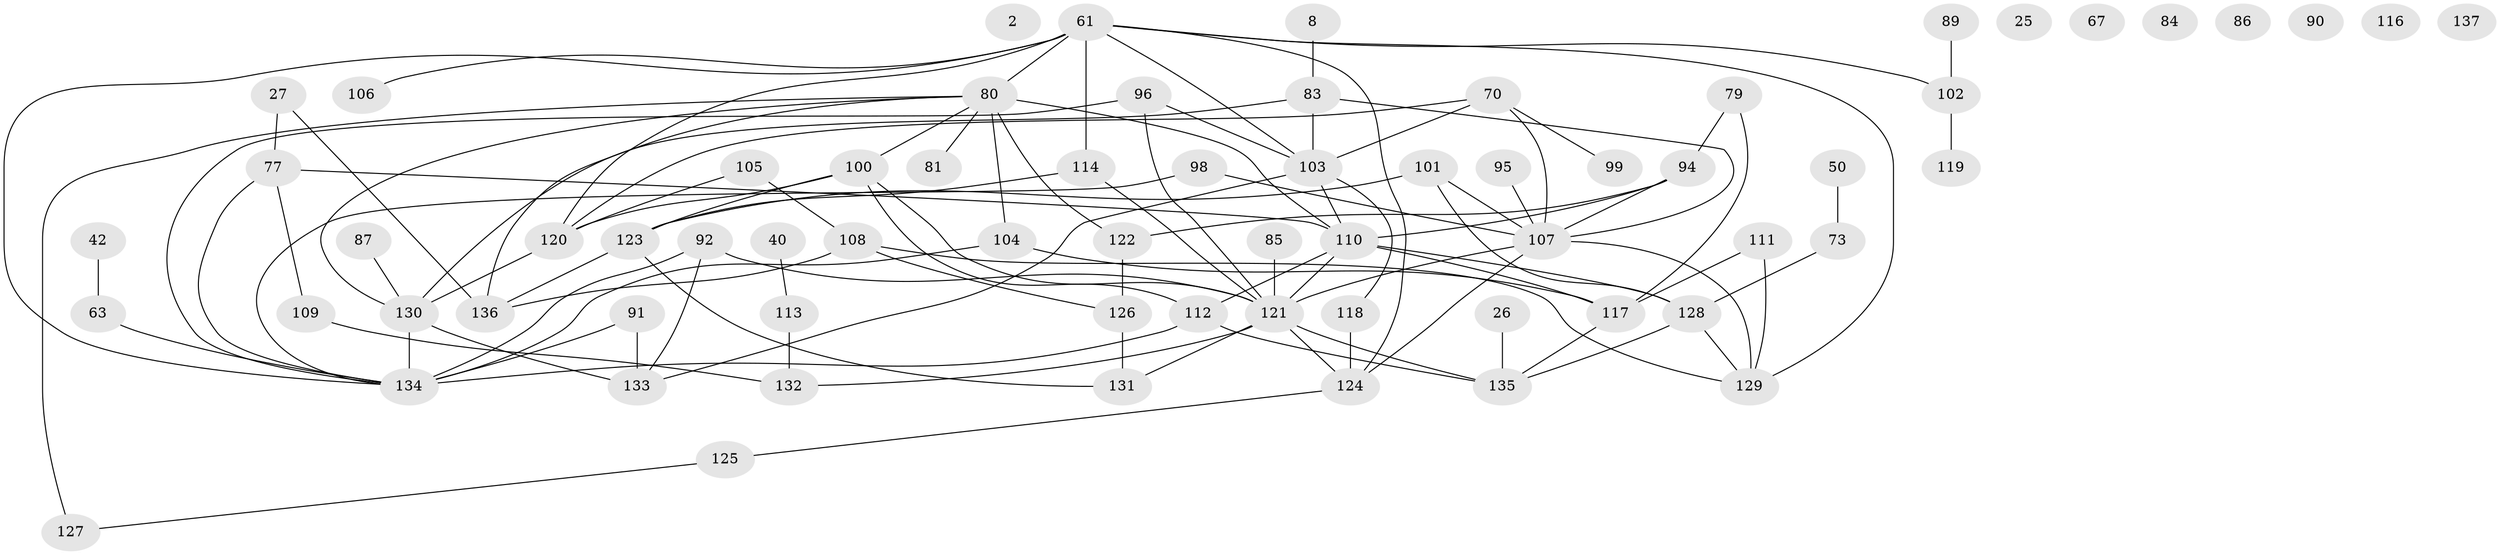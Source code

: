 // original degree distribution, {3: 0.23357664233576642, 0: 0.058394160583941604, 1: 0.1678832116788321, 2: 0.22627737226277372, 4: 0.145985401459854, 5: 0.12408759124087591, 6: 0.0072992700729927005, 7: 0.029197080291970802, 8: 0.0072992700729927005}
// Generated by graph-tools (version 1.1) at 2025/40/03/09/25 04:40:29]
// undirected, 68 vertices, 105 edges
graph export_dot {
graph [start="1"]
  node [color=gray90,style=filled];
  2;
  8;
  25;
  26;
  27;
  40;
  42;
  50;
  61 [super="+56"];
  63;
  67;
  70 [super="+24"];
  73;
  77;
  79 [super="+3"];
  80 [super="+51+37"];
  81;
  83;
  84;
  85;
  86;
  87;
  89;
  90;
  91;
  92 [super="+69"];
  94 [super="+93"];
  95;
  96;
  98;
  99;
  100 [super="+16"];
  101;
  102;
  103 [super="+4+78"];
  104 [super="+97"];
  105 [super="+58+60+18"];
  106;
  107 [super="+65+66"];
  108;
  109 [super="+57"];
  110 [super="+88"];
  111;
  112 [super="+11+44"];
  113;
  114 [super="+52"];
  116;
  117 [super="+28+72"];
  118;
  119;
  120 [super="+30"];
  121 [super="+22+68+71+82"];
  122 [super="+41"];
  123 [super="+39+62"];
  124;
  125 [super="+43"];
  126;
  127;
  128 [super="+13"];
  129 [super="+46+23"];
  130 [super="+49+45"];
  131 [super="+5"];
  132 [super="+32"];
  133 [super="+115"];
  134 [super="+29+17+48"];
  135 [super="+55+53"];
  136;
  137;
  8 -- 83;
  26 -- 135;
  27 -- 77;
  27 -- 136;
  40 -- 113;
  42 -- 63;
  50 -- 73;
  61 -- 80;
  61 -- 106;
  61 -- 120 [weight=2];
  61 -- 124;
  61 -- 103 [weight=2];
  61 -- 102;
  61 -- 134;
  61 -- 114;
  61 -- 129;
  63 -- 134;
  70 -- 99;
  70 -- 120;
  70 -- 103;
  70 -- 107;
  73 -- 128;
  77 -- 109;
  77 -- 134;
  77 -- 110;
  79 -- 94;
  79 -- 117;
  80 -- 81;
  80 -- 122;
  80 -- 130 [weight=2];
  80 -- 136;
  80 -- 127;
  80 -- 100;
  80 -- 104 [weight=2];
  80 -- 110 [weight=3];
  83 -- 103;
  83 -- 130;
  83 -- 107;
  85 -- 121;
  87 -- 130;
  89 -- 102;
  91 -- 134;
  91 -- 133;
  92 -- 134 [weight=2];
  92 -- 121;
  92 -- 133;
  94 -- 122;
  94 -- 107 [weight=2];
  94 -- 110 [weight=2];
  95 -- 107;
  96 -- 121 [weight=2];
  96 -- 103 [weight=3];
  96 -- 134 [weight=2];
  98 -- 134;
  98 -- 107;
  100 -- 120;
  100 -- 112;
  100 -- 123;
  100 -- 121;
  101 -- 128;
  101 -- 123;
  101 -- 107 [weight=2];
  102 -- 119;
  103 -- 118;
  103 -- 110 [weight=2];
  103 -- 133;
  104 -- 134 [weight=2];
  104 -- 117;
  105 -- 120;
  105 -- 108;
  107 -- 129;
  107 -- 124;
  107 -- 121;
  108 -- 126;
  108 -- 136;
  108 -- 129;
  109 -- 132;
  110 -- 128;
  110 -- 121 [weight=2];
  110 -- 112;
  110 -- 117;
  111 -- 117;
  111 -- 129;
  112 -- 135;
  112 -- 134;
  113 -- 132;
  114 -- 123 [weight=2];
  114 -- 121;
  117 -- 135;
  118 -- 124;
  120 -- 130 [weight=2];
  121 -- 132;
  121 -- 124;
  121 -- 135;
  121 -- 131;
  122 -- 126;
  123 -- 136;
  123 -- 131;
  124 -- 125;
  125 -- 127;
  126 -- 131;
  128 -- 135;
  128 -- 129;
  130 -- 134;
  130 -- 133 [weight=2];
}
